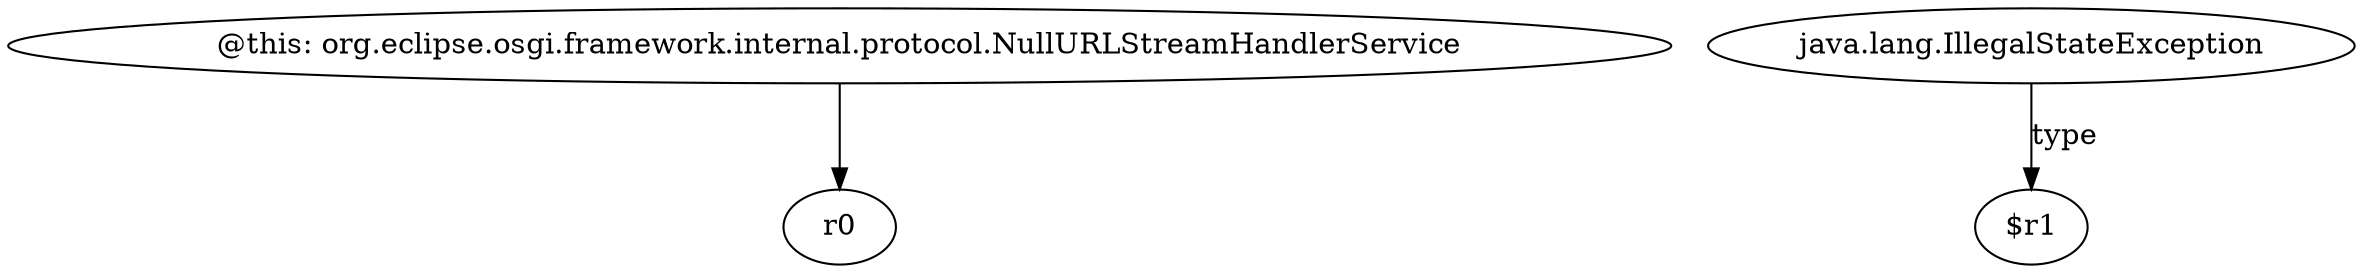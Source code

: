 digraph g {
0[label="@this: org.eclipse.osgi.framework.internal.protocol.NullURLStreamHandlerService"]
1[label="r0"]
0->1[label=""]
2[label="java.lang.IllegalStateException"]
3[label="$r1"]
2->3[label="type"]
}